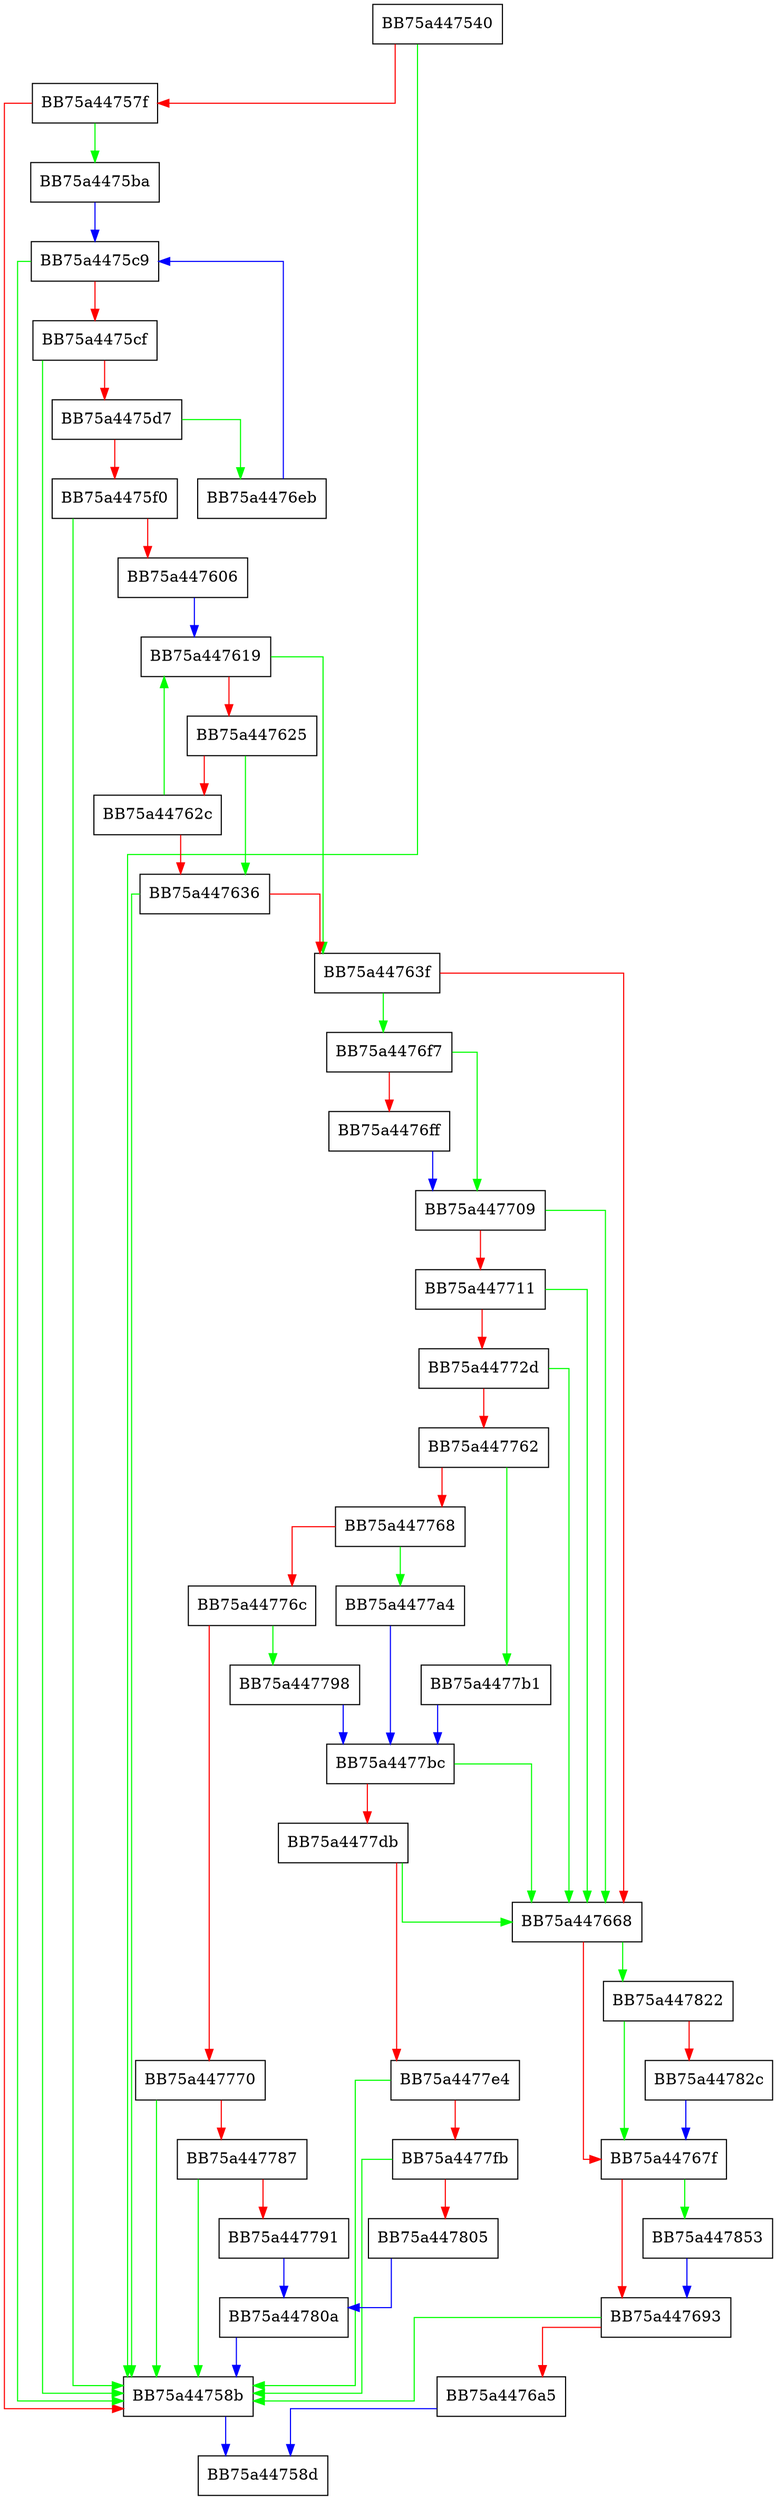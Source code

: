 digraph IsMine {
  node [shape="box"];
  graph [splines=ortho];
  BB75a447540 -> BB75a44758b [color="green"];
  BB75a447540 -> BB75a44757f [color="red"];
  BB75a44757f -> BB75a4475ba [color="green"];
  BB75a44757f -> BB75a44758b [color="red"];
  BB75a44758b -> BB75a44758d [color="blue"];
  BB75a4475ba -> BB75a4475c9 [color="blue"];
  BB75a4475c9 -> BB75a44758b [color="green"];
  BB75a4475c9 -> BB75a4475cf [color="red"];
  BB75a4475cf -> BB75a44758b [color="green"];
  BB75a4475cf -> BB75a4475d7 [color="red"];
  BB75a4475d7 -> BB75a4476eb [color="green"];
  BB75a4475d7 -> BB75a4475f0 [color="red"];
  BB75a4475f0 -> BB75a44758b [color="green"];
  BB75a4475f0 -> BB75a447606 [color="red"];
  BB75a447606 -> BB75a447619 [color="blue"];
  BB75a447619 -> BB75a44763f [color="green"];
  BB75a447619 -> BB75a447625 [color="red"];
  BB75a447625 -> BB75a447636 [color="green"];
  BB75a447625 -> BB75a44762c [color="red"];
  BB75a44762c -> BB75a447619 [color="green"];
  BB75a44762c -> BB75a447636 [color="red"];
  BB75a447636 -> BB75a44758b [color="green"];
  BB75a447636 -> BB75a44763f [color="red"];
  BB75a44763f -> BB75a4476f7 [color="green"];
  BB75a44763f -> BB75a447668 [color="red"];
  BB75a447668 -> BB75a447822 [color="green"];
  BB75a447668 -> BB75a44767f [color="red"];
  BB75a44767f -> BB75a447853 [color="green"];
  BB75a44767f -> BB75a447693 [color="red"];
  BB75a447693 -> BB75a44758b [color="green"];
  BB75a447693 -> BB75a4476a5 [color="red"];
  BB75a4476a5 -> BB75a44758d [color="blue"];
  BB75a4476eb -> BB75a4475c9 [color="blue"];
  BB75a4476f7 -> BB75a447709 [color="green"];
  BB75a4476f7 -> BB75a4476ff [color="red"];
  BB75a4476ff -> BB75a447709 [color="blue"];
  BB75a447709 -> BB75a447668 [color="green"];
  BB75a447709 -> BB75a447711 [color="red"];
  BB75a447711 -> BB75a447668 [color="green"];
  BB75a447711 -> BB75a44772d [color="red"];
  BB75a44772d -> BB75a447668 [color="green"];
  BB75a44772d -> BB75a447762 [color="red"];
  BB75a447762 -> BB75a4477b1 [color="green"];
  BB75a447762 -> BB75a447768 [color="red"];
  BB75a447768 -> BB75a4477a4 [color="green"];
  BB75a447768 -> BB75a44776c [color="red"];
  BB75a44776c -> BB75a447798 [color="green"];
  BB75a44776c -> BB75a447770 [color="red"];
  BB75a447770 -> BB75a44758b [color="green"];
  BB75a447770 -> BB75a447787 [color="red"];
  BB75a447787 -> BB75a44758b [color="green"];
  BB75a447787 -> BB75a447791 [color="red"];
  BB75a447791 -> BB75a44780a [color="blue"];
  BB75a447798 -> BB75a4477bc [color="blue"];
  BB75a4477a4 -> BB75a4477bc [color="blue"];
  BB75a4477b1 -> BB75a4477bc [color="blue"];
  BB75a4477bc -> BB75a447668 [color="green"];
  BB75a4477bc -> BB75a4477db [color="red"];
  BB75a4477db -> BB75a447668 [color="green"];
  BB75a4477db -> BB75a4477e4 [color="red"];
  BB75a4477e4 -> BB75a44758b [color="green"];
  BB75a4477e4 -> BB75a4477fb [color="red"];
  BB75a4477fb -> BB75a44758b [color="green"];
  BB75a4477fb -> BB75a447805 [color="red"];
  BB75a447805 -> BB75a44780a [color="blue"];
  BB75a44780a -> BB75a44758b [color="blue"];
  BB75a447822 -> BB75a44767f [color="green"];
  BB75a447822 -> BB75a44782c [color="red"];
  BB75a44782c -> BB75a44767f [color="blue"];
  BB75a447853 -> BB75a447693 [color="blue"];
}